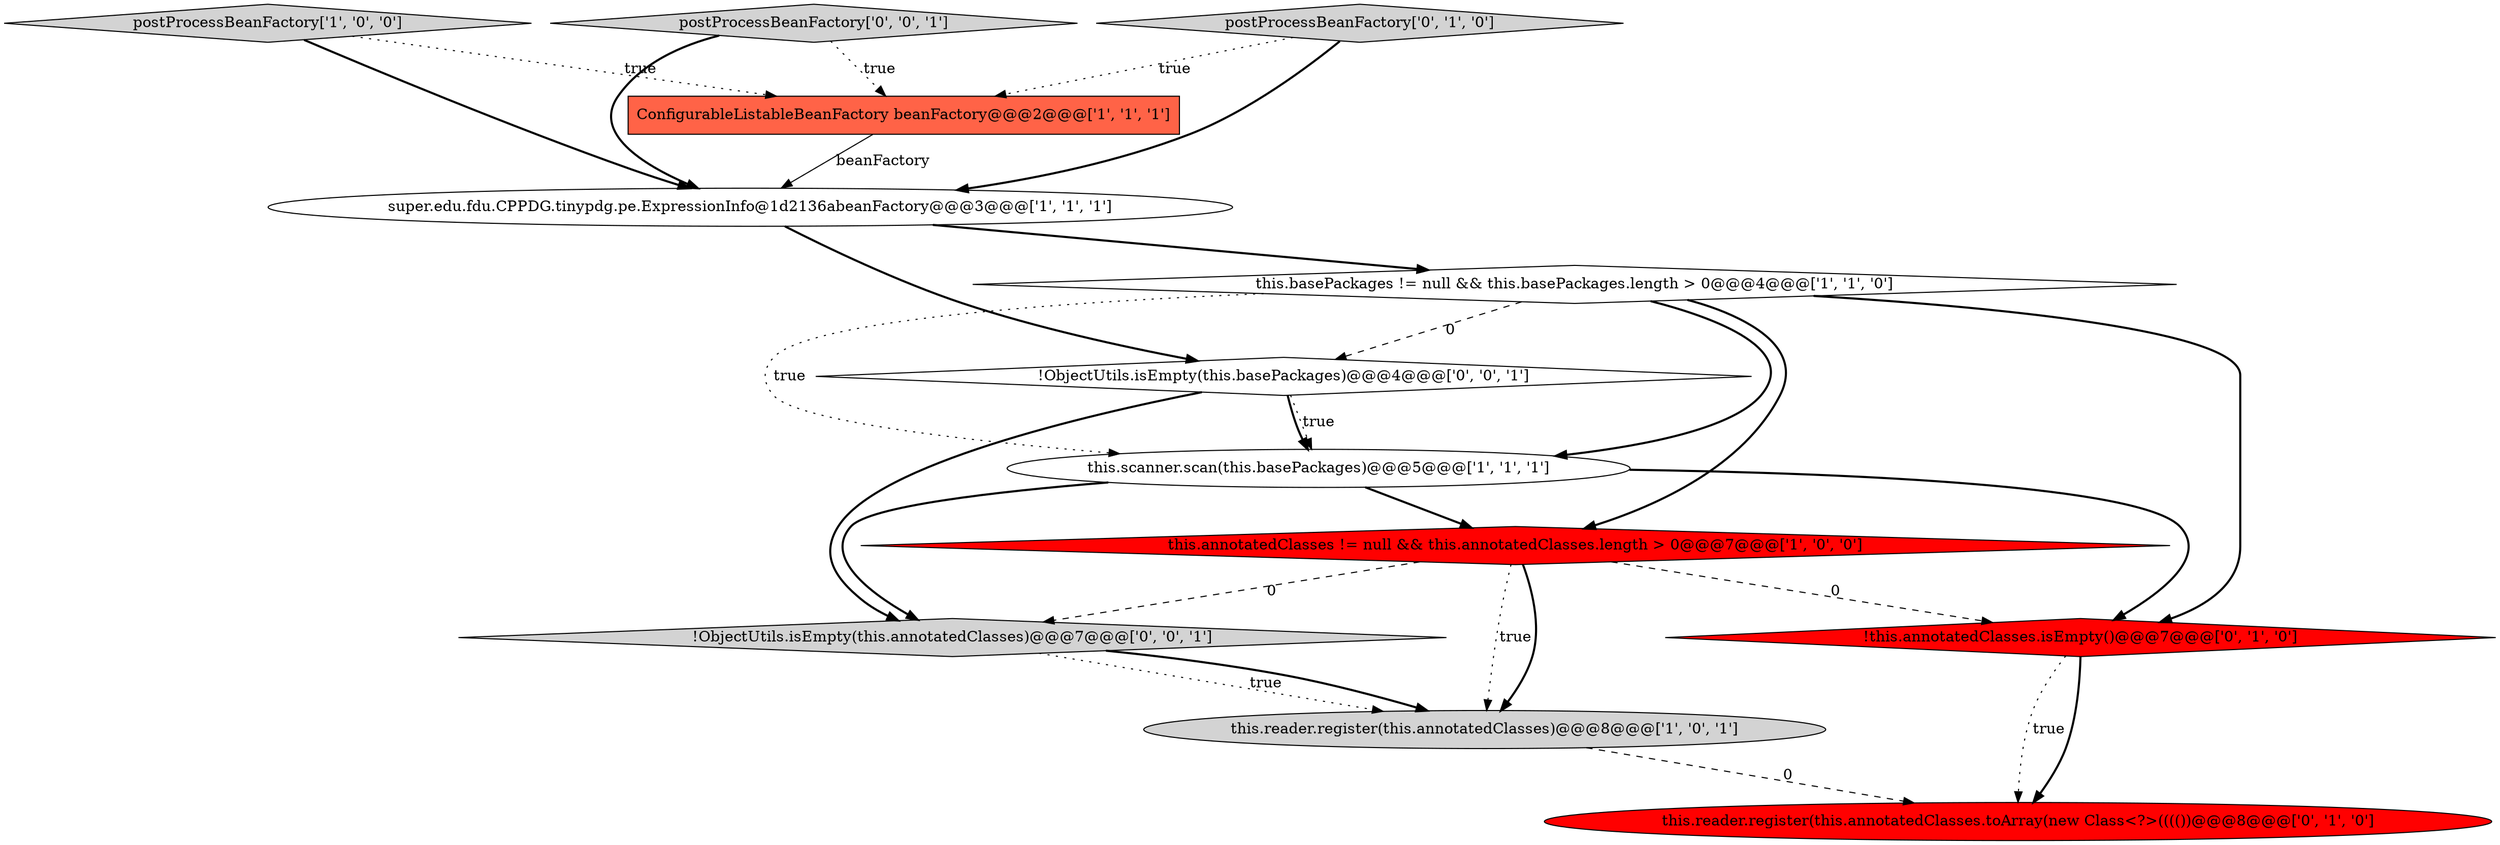 digraph {
5 [style = filled, label = "postProcessBeanFactory['1', '0', '0']", fillcolor = lightgray, shape = diamond image = "AAA0AAABBB1BBB"];
3 [style = filled, label = "ConfigurableListableBeanFactory beanFactory@@@2@@@['1', '1', '1']", fillcolor = tomato, shape = box image = "AAA0AAABBB1BBB"];
9 [style = filled, label = "postProcessBeanFactory['0', '1', '0']", fillcolor = lightgray, shape = diamond image = "AAA0AAABBB2BBB"];
11 [style = filled, label = "!ObjectUtils.isEmpty(this.basePackages)@@@4@@@['0', '0', '1']", fillcolor = white, shape = diamond image = "AAA0AAABBB3BBB"];
6 [style = filled, label = "this.scanner.scan(this.basePackages)@@@5@@@['1', '1', '1']", fillcolor = white, shape = ellipse image = "AAA0AAABBB1BBB"];
1 [style = filled, label = "this.reader.register(this.annotatedClasses)@@@8@@@['1', '0', '1']", fillcolor = lightgray, shape = ellipse image = "AAA0AAABBB1BBB"];
2 [style = filled, label = "this.basePackages != null && this.basePackages.length > 0@@@4@@@['1', '1', '0']", fillcolor = white, shape = diamond image = "AAA0AAABBB1BBB"];
4 [style = filled, label = "this.annotatedClasses != null && this.annotatedClasses.length > 0@@@7@@@['1', '0', '0']", fillcolor = red, shape = diamond image = "AAA1AAABBB1BBB"];
0 [style = filled, label = "super.edu.fdu.CPPDG.tinypdg.pe.ExpressionInfo@1d2136abeanFactory@@@3@@@['1', '1', '1']", fillcolor = white, shape = ellipse image = "AAA0AAABBB1BBB"];
12 [style = filled, label = "postProcessBeanFactory['0', '0', '1']", fillcolor = lightgray, shape = diamond image = "AAA0AAABBB3BBB"];
10 [style = filled, label = "!ObjectUtils.isEmpty(this.annotatedClasses)@@@7@@@['0', '0', '1']", fillcolor = lightgray, shape = diamond image = "AAA0AAABBB3BBB"];
8 [style = filled, label = "!this.annotatedClasses.isEmpty()@@@7@@@['0', '1', '0']", fillcolor = red, shape = diamond image = "AAA1AAABBB2BBB"];
7 [style = filled, label = "this.reader.register(this.annotatedClasses.toArray(new Class<?>(((())@@@8@@@['0', '1', '0']", fillcolor = red, shape = ellipse image = "AAA1AAABBB2BBB"];
12->3 [style = dotted, label="true"];
9->0 [style = bold, label=""];
4->1 [style = dotted, label="true"];
2->6 [style = bold, label=""];
11->6 [style = bold, label=""];
0->2 [style = bold, label=""];
3->0 [style = solid, label="beanFactory"];
0->11 [style = bold, label=""];
8->7 [style = dotted, label="true"];
5->3 [style = dotted, label="true"];
2->4 [style = bold, label=""];
12->0 [style = bold, label=""];
8->7 [style = bold, label=""];
6->4 [style = bold, label=""];
5->0 [style = bold, label=""];
2->6 [style = dotted, label="true"];
11->10 [style = bold, label=""];
11->6 [style = dotted, label="true"];
6->10 [style = bold, label=""];
6->8 [style = bold, label=""];
4->8 [style = dashed, label="0"];
2->11 [style = dashed, label="0"];
4->1 [style = bold, label=""];
10->1 [style = dotted, label="true"];
1->7 [style = dashed, label="0"];
4->10 [style = dashed, label="0"];
10->1 [style = bold, label=""];
9->3 [style = dotted, label="true"];
2->8 [style = bold, label=""];
}
